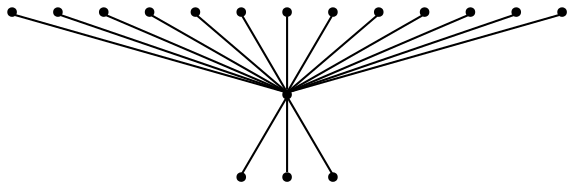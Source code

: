 graph {
  node [shape=point,comment="{\"directed\":false,\"doi\":\"10.1007/978-3-662-45803-7_38\",\"figure\":\"2 (1)\"}"]

  v0 [pos="1659.2253876224515,747.0804137770899"]
  v1 [pos="1541.7823190098927,747.08041377709"]
  v2 [pos="1659.2253876224515,776.4376758532151"]
  v3 [pos="1649.4350295335732,688.3707241064043"]
  v4 [pos="1639.648743390767,835.1473655239008"]
  v5 [pos="1629.8625844962755,649.2335602720611"]
  v6 [pos="1610.2901394589783,854.7160746642714"]
  v7 [pos="1561.3547640471902,629.6607799893205"]
  v8 [pos="1551.5686051526989,874.2888549470119"]
  v9 [pos="1453.6979815774375,835.1473655239008"]
  v10 [pos="1434.12553654014,805.7903578941739"]
  v11 [pos="1424.335178451262,766.6531940598306"]
  v12 [pos="1473.270426614735,649.2335602720611"]
  v13 [pos="1424.3351784512618,737.2961864301037"]
  v14 [pos="1531.9919609210144,629.6607799893204"]
  v15 [pos="1443.9118226829462,678.58624231302"]
  v16 [pos="1522.205802026523,874.288854947012"]

  v0 -- v1 [id="-1",pos="1659.2253876224515,747.0804137770899 1541.7823190098927,747.08041377709 1541.7823190098927,747.08041377709 1541.7823190098927,747.08041377709"]
  v2 -- v1 [id="-2",pos="1659.2253876224515,776.4376758532151 1541.7823190098927,747.08041377709 1541.7823190098927,747.08041377709 1541.7823190098927,747.08041377709"]
  v3 -- v1 [id="-3",pos="1649.4350295335732,688.3707241064043 1541.7823190098927,747.08041377709 1541.7823190098927,747.08041377709 1541.7823190098927,747.08041377709"]
  v4 -- v1 [id="-4",pos="1639.648743390767,835.1473655239008 1541.7823190098927,747.08041377709 1541.7823190098927,747.08041377709 1541.7823190098927,747.08041377709"]
  v5 -- v1 [id="-5",pos="1629.8625844962755,649.2335602720611 1541.7823190098927,747.08041377709 1541.7823190098927,747.08041377709 1541.7823190098927,747.08041377709"]
  v6 -- v1 [id="-6",pos="1610.2901394589783,854.7160746642714 1541.7823190098927,747.08041377709 1541.7823190098927,747.08041377709 1541.7823190098927,747.08041377709"]
  v11 -- v1 [id="-7",pos="1424.335178451262,766.6531940598306 1541.7823190098927,747.08041377709 1541.7823190098927,747.08041377709 1541.7823190098927,747.08041377709"]
  v7 -- v1 [id="-8",pos="1561.3547640471902,629.6607799893205 1541.7823190098927,747.08041377709 1541.7823190098927,747.08041377709 1541.7823190098927,747.08041377709"]
  v8 -- v1 [id="-9",pos="1551.5686051526989,874.2888549470119 1541.7823190098927,747.08041377709 1541.7823190098927,747.08041377709 1541.7823190098927,747.08041377709"]
  v13 -- v1 [id="-10",pos="1424.3351784512618,737.2961864301037 1541.7823190098927,747.08041377709 1541.7823190098927,747.08041377709 1541.7823190098927,747.08041377709"]
  v10 -- v1 [id="-12",pos="1434.12553654014,805.7903578941739 1541.7823190098927,747.08041377709 1541.7823190098927,747.08041377709 1541.7823190098927,747.08041377709"]
  v1 -- v9 [id="-13",pos="1541.7823190098927,747.08041377709 1453.6979815774375,835.1473655239008 1453.6979815774375,835.1473655239008 1453.6979815774375,835.1473655239008"]
  v15 -- v1 [id="-18",pos="1443.9118226829462,678.58624231302 1541.7823190098927,747.08041377709 1541.7823190098927,747.08041377709 1541.7823190098927,747.08041377709"]
  v1 -- v12 [id="-21",pos="1541.7823190098927,747.08041377709 1473.270426614735,649.2335602720611 1473.270426614735,649.2335602720611 1473.270426614735,649.2335602720611"]
  v1 -- v14 [id="-26",pos="1541.7823190098927,747.08041377709 1531.9919609210144,629.6607799893204 1531.9919609210144,629.6607799893204 1531.9919609210144,629.6607799893204"]
  v16 -- v1 [id="-31",pos="1522.205802026523,874.288854947012 1541.7823190098927,747.08041377709 1541.7823190098927,747.08041377709 1541.7823190098927,747.08041377709"]
}